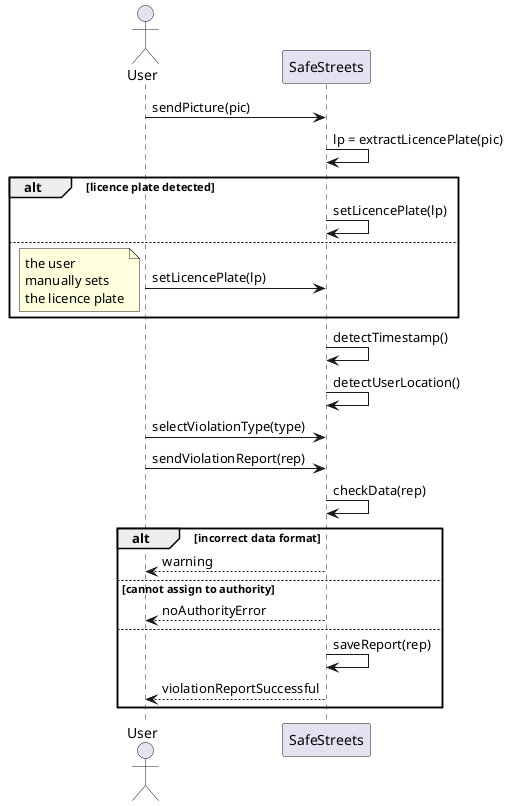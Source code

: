 @startuml rasd_sequence_diagram_uc_1_3
skinparam Shadowing false

actor User as U
participant SafeStreets as SS

U -> SS : sendPicture(pic)
SS -> SS : lp = extractLicencePlate(pic)

alt licence plate detected
SS -> SS : setLicencePlate(lp)
else
U -> SS : setLicencePlate(lp)
note left
    the user
    manually sets
    the licence plate
end note
end

SS -> SS : detectTimestamp()
SS -> SS : detectUserLocation()

U -> SS : selectViolationType(type)
U -> SS : sendViolationReport(rep)

SS -> SS : checkData(rep)

alt incorrect data format
SS --> U : warning
else cannot assign to authority
SS --> U : noAuthorityError
else
SS -> SS : saveReport(rep)
SS --> U : violationReportSuccessful
end


@enduml